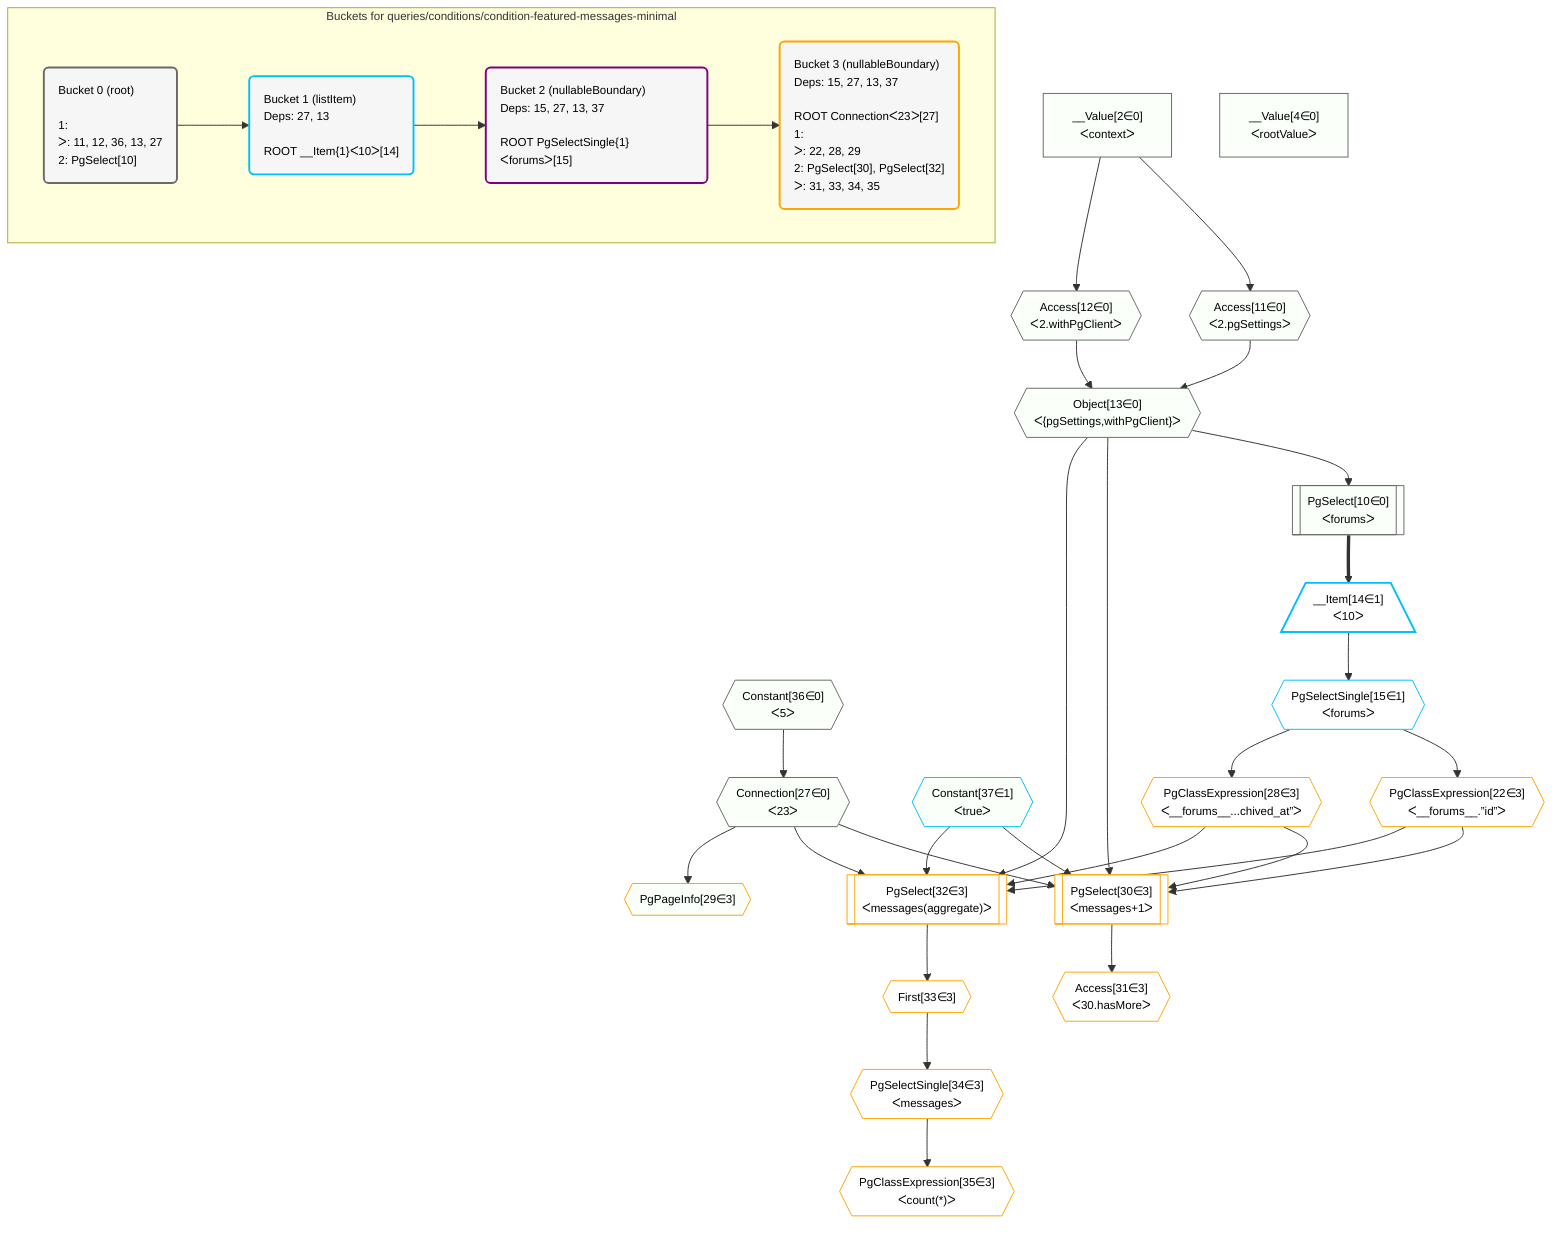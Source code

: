 %%{init: {'themeVariables': { 'fontSize': '12px'}}}%%
graph TD
    classDef path fill:#eee,stroke:#000,color:#000
    classDef plan fill:#fff,stroke-width:1px,color:#000
    classDef itemplan fill:#fff,stroke-width:2px,color:#000
    classDef unbatchedplan fill:#dff,stroke-width:1px,color:#000
    classDef sideeffectplan fill:#fcc,stroke-width:2px,color:#000
    classDef bucket fill:#f6f6f6,color:#000,stroke-width:2px,text-align:left


    %% plan dependencies
    Object13{{"Object[13∈0]<br />ᐸ{pgSettings,withPgClient}ᐳ"}}:::plan
    Access11{{"Access[11∈0]<br />ᐸ2.pgSettingsᐳ"}}:::plan
    Access12{{"Access[12∈0]<br />ᐸ2.withPgClientᐳ"}}:::plan
    Access11 & Access12 --> Object13
    PgSelect10[["PgSelect[10∈0]<br />ᐸforumsᐳ"]]:::plan
    Object13 --> PgSelect10
    __Value2["__Value[2∈0]<br />ᐸcontextᐳ"]:::plan
    __Value2 --> Access11
    __Value2 --> Access12
    Connection27{{"Connection[27∈0]<br />ᐸ23ᐳ"}}:::plan
    Constant36{{"Constant[36∈0]<br />ᐸ5ᐳ"}}:::plan
    Constant36 --> Connection27
    __Value4["__Value[4∈0]<br />ᐸrootValueᐳ"]:::plan
    __Item14[/"__Item[14∈1]<br />ᐸ10ᐳ"\]:::itemplan
    PgSelect10 ==> __Item14
    PgSelectSingle15{{"PgSelectSingle[15∈1]<br />ᐸforumsᐳ"}}:::plan
    __Item14 --> PgSelectSingle15
    Constant37{{"Constant[37∈1]<br />ᐸtrueᐳ"}}:::plan
    PgSelect30[["PgSelect[30∈3]<br />ᐸmessages+1ᐳ"]]:::plan
    PgClassExpression22{{"PgClassExpression[22∈3]<br />ᐸ__forums__.”id”ᐳ"}}:::plan
    PgClassExpression28{{"PgClassExpression[28∈3]<br />ᐸ__forums__...chived_at”ᐳ"}}:::plan
    Object13 & PgClassExpression22 & Constant37 & PgClassExpression28 & Connection27 --> PgSelect30
    PgSelect32[["PgSelect[32∈3]<br />ᐸmessages(aggregate)ᐳ"]]:::plan
    Object13 & PgClassExpression22 & Constant37 & PgClassExpression28 & Connection27 --> PgSelect32
    PgSelectSingle15 --> PgClassExpression22
    PgSelectSingle15 --> PgClassExpression28
    PgPageInfo29{{"PgPageInfo[29∈3]"}}:::plan
    Connection27 --> PgPageInfo29
    Access31{{"Access[31∈3]<br />ᐸ30.hasMoreᐳ"}}:::plan
    PgSelect30 --> Access31
    First33{{"First[33∈3]"}}:::plan
    PgSelect32 --> First33
    PgSelectSingle34{{"PgSelectSingle[34∈3]<br />ᐸmessagesᐳ"}}:::plan
    First33 --> PgSelectSingle34
    PgClassExpression35{{"PgClassExpression[35∈3]<br />ᐸcount(*)ᐳ"}}:::plan
    PgSelectSingle34 --> PgClassExpression35

    %% define steps

    subgraph "Buckets for queries/conditions/condition-featured-messages-minimal"
    Bucket0("Bucket 0 (root)<br /><br />1: <br />ᐳ: 11, 12, 36, 13, 27<br />2: PgSelect[10]"):::bucket
    classDef bucket0 stroke:#696969
    class Bucket0,__Value2,__Value4,PgSelect10,Access11,Access12,Object13,Connection27,Constant36 bucket0
    Bucket1("Bucket 1 (listItem)<br />Deps: 27, 13<br /><br />ROOT __Item{1}ᐸ10ᐳ[14]"):::bucket
    classDef bucket1 stroke:#00bfff
    class Bucket1,__Item14,PgSelectSingle15,Constant37 bucket1
    Bucket2("Bucket 2 (nullableBoundary)<br />Deps: 15, 27, 13, 37<br /><br />ROOT PgSelectSingle{1}ᐸforumsᐳ[15]"):::bucket
    classDef bucket2 stroke:#7f007f
    class Bucket2 bucket2
    Bucket3("Bucket 3 (nullableBoundary)<br />Deps: 15, 27, 13, 37<br /><br />ROOT Connectionᐸ23ᐳ[27]<br />1: <br />ᐳ: 22, 28, 29<br />2: PgSelect[30], PgSelect[32]<br />ᐳ: 31, 33, 34, 35"):::bucket
    classDef bucket3 stroke:#ffa500
    class Bucket3,PgClassExpression22,PgClassExpression28,PgPageInfo29,PgSelect30,Access31,PgSelect32,First33,PgSelectSingle34,PgClassExpression35 bucket3
    Bucket0 --> Bucket1
    Bucket1 --> Bucket2
    Bucket2 --> Bucket3
    classDef unary fill:#fafffa,borderWidth:8px
    class Object13,PgSelect10,Access11,Access12,Connection27,__Value2,__Value4,Constant36,Constant37,PgPageInfo29 unary
    end